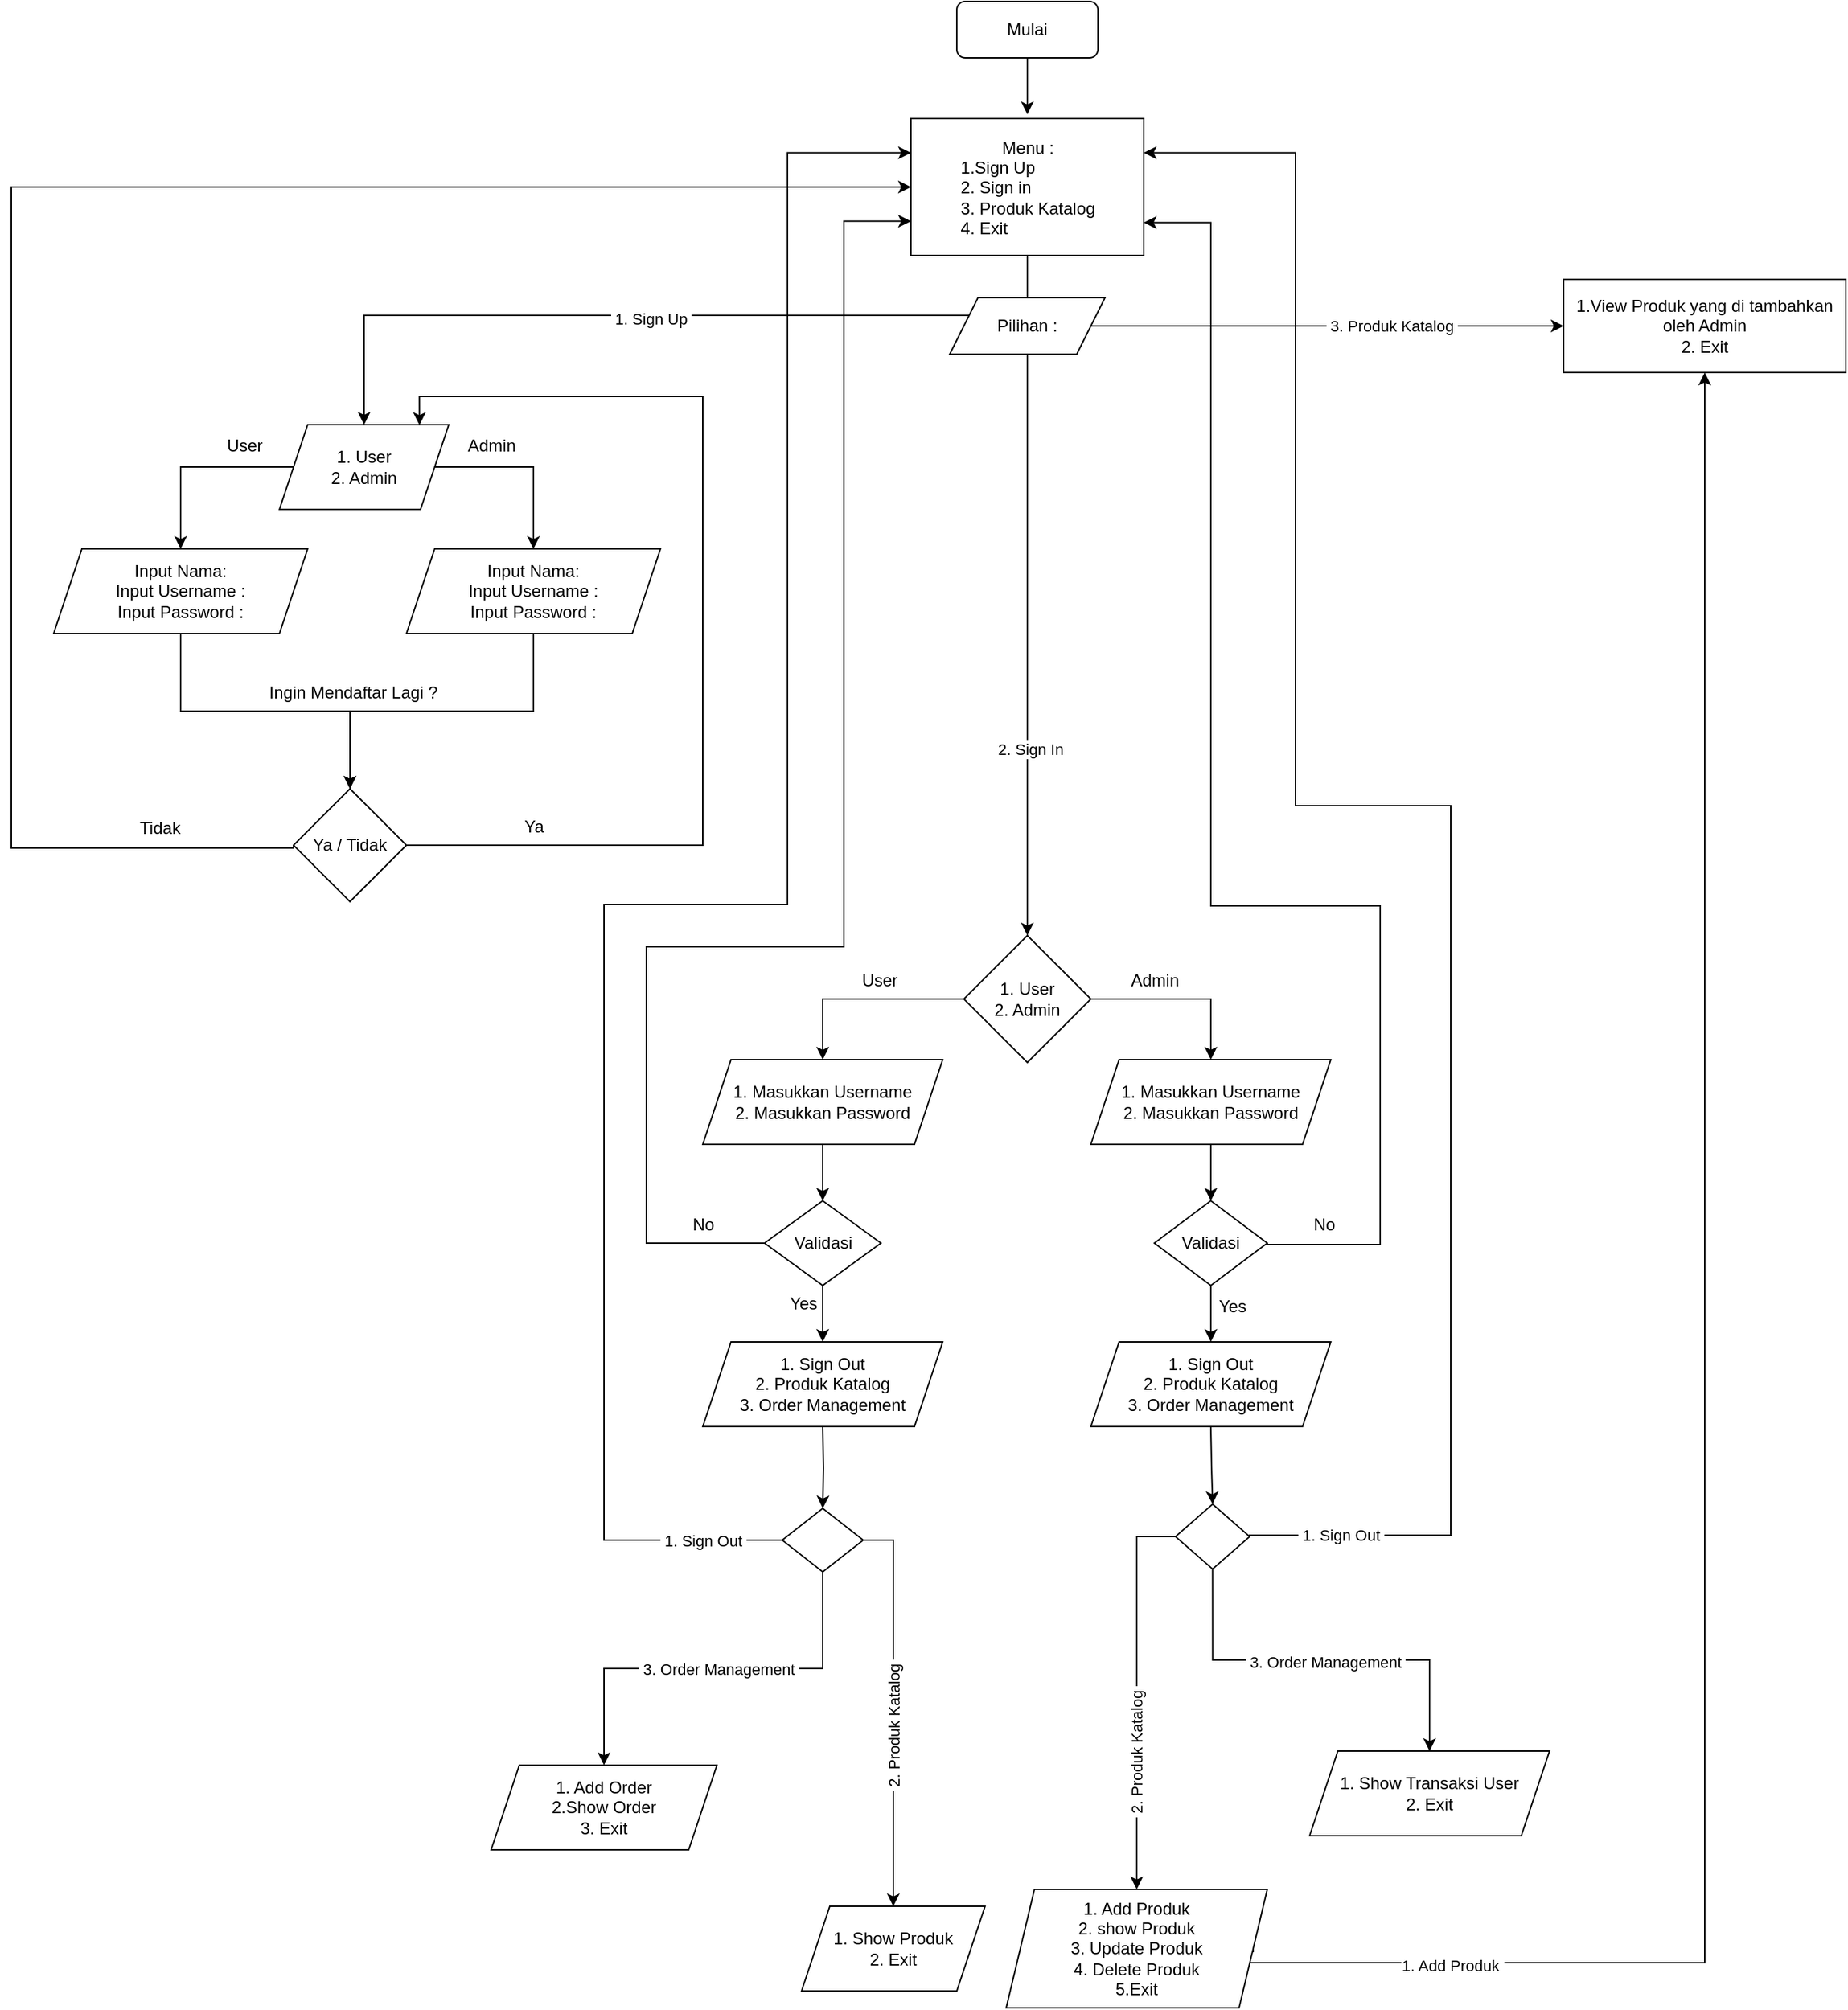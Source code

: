 <mxfile version="26.2.12">
  <diagram name="Halaman-1" id="pIA_jFUx949KRH7alEfZ">
    <mxGraphModel dx="2576" dy="1109" grid="1" gridSize="10" guides="1" tooltips="1" connect="1" arrows="1" fold="1" page="1" pageScale="1" pageWidth="827" pageHeight="1169" math="0" shadow="0">
      <root>
        <mxCell id="0" />
        <mxCell id="1" parent="0" />
        <mxCell id="zmf_kZrxa9GDJHeQNLPr-8" style="edgeStyle=orthogonalEdgeStyle;rounded=0;orthogonalLoop=1;jettySize=auto;html=1;exitX=0.5;exitY=1;exitDx=0;exitDy=0;" parent="1" source="zmf_kZrxa9GDJHeQNLPr-1" edge="1">
          <mxGeometry relative="1" as="geometry">
            <mxPoint x="380" y="190" as="targetPoint" />
          </mxGeometry>
        </mxCell>
        <mxCell id="zmf_kZrxa9GDJHeQNLPr-1" value="Mulai" style="rounded=1;whiteSpace=wrap;html=1;" parent="1" vertex="1">
          <mxGeometry x="330" y="110" width="100" height="40" as="geometry" />
        </mxCell>
        <mxCell id="zmf_kZrxa9GDJHeQNLPr-7" style="edgeStyle=orthogonalEdgeStyle;rounded=0;orthogonalLoop=1;jettySize=auto;html=1;exitX=0.5;exitY=1;exitDx=0;exitDy=0;" parent="1" source="zmf_kZrxa9GDJHeQNLPr-3" edge="1">
          <mxGeometry relative="1" as="geometry">
            <mxPoint x="380" y="340" as="targetPoint" />
          </mxGeometry>
        </mxCell>
        <mxCell id="zmf_kZrxa9GDJHeQNLPr-3" value="&lt;span style=&quot;text-align: left;&quot;&gt;Menu :&lt;/span&gt;&lt;div style=&quot;text-align: left;&quot;&gt;1.Sign Up&lt;/div&gt;&lt;div style=&quot;text-align: left;&quot;&gt;2. Sign in&lt;/div&gt;&lt;div style=&quot;text-align: left;&quot;&gt;3. Produk Katalog&lt;/div&gt;&lt;div style=&quot;text-align: left;&quot;&gt;4. Exit&lt;/div&gt;" style="rounded=0;whiteSpace=wrap;html=1;" parent="1" vertex="1">
          <mxGeometry x="297.5" y="193" width="165" height="97" as="geometry" />
        </mxCell>
        <mxCell id="zmf_kZrxa9GDJHeQNLPr-17" style="edgeStyle=orthogonalEdgeStyle;rounded=0;orthogonalLoop=1;jettySize=auto;html=1;exitX=0;exitY=0.25;exitDx=0;exitDy=0;entryX=0.5;entryY=0;entryDx=0;entryDy=0;" parent="1" source="zmf_kZrxa9GDJHeQNLPr-4" target="zmf_kZrxa9GDJHeQNLPr-10" edge="1">
          <mxGeometry relative="1" as="geometry" />
        </mxCell>
        <mxCell id="zmf_kZrxa9GDJHeQNLPr-125" value="&amp;nbsp;1. Sign Up&amp;nbsp;" style="edgeLabel;html=1;align=center;verticalAlign=middle;resizable=0;points=[];" parent="zmf_kZrxa9GDJHeQNLPr-17" vertex="1" connectable="0">
          <mxGeometry x="-0.107" y="2" relative="1" as="geometry">
            <mxPoint as="offset" />
          </mxGeometry>
        </mxCell>
        <mxCell id="zmf_kZrxa9GDJHeQNLPr-51" style="edgeStyle=orthogonalEdgeStyle;rounded=0;orthogonalLoop=1;jettySize=auto;html=1;exitX=0.5;exitY=1;exitDx=0;exitDy=0;" parent="1" source="zmf_kZrxa9GDJHeQNLPr-4" target="zmf_kZrxa9GDJHeQNLPr-50" edge="1">
          <mxGeometry relative="1" as="geometry" />
        </mxCell>
        <mxCell id="zmf_kZrxa9GDJHeQNLPr-121" value="&amp;nbsp;2. Sign In&amp;nbsp;" style="edgeLabel;html=1;align=center;verticalAlign=middle;resizable=0;points=[];rotation=0;" parent="zmf_kZrxa9GDJHeQNLPr-51" vertex="1" connectable="0">
          <mxGeometry x="0.357" y="2" relative="1" as="geometry">
            <mxPoint as="offset" />
          </mxGeometry>
        </mxCell>
        <mxCell id="zmf_kZrxa9GDJHeQNLPr-130" style="edgeStyle=orthogonalEdgeStyle;rounded=0;orthogonalLoop=1;jettySize=auto;html=1;exitX=1;exitY=0.5;exitDx=0;exitDy=0;entryX=0;entryY=0.5;entryDx=0;entryDy=0;" parent="1" source="zmf_kZrxa9GDJHeQNLPr-4" target="zmf_kZrxa9GDJHeQNLPr-129" edge="1">
          <mxGeometry relative="1" as="geometry" />
        </mxCell>
        <mxCell id="ye_q-mggJqqSbo6vWUP1-4" value="&amp;nbsp;3. Produk Katalog&amp;nbsp;" style="edgeLabel;html=1;align=center;verticalAlign=middle;resizable=0;points=[];" vertex="1" connectable="0" parent="zmf_kZrxa9GDJHeQNLPr-130">
          <mxGeometry x="0.049" relative="1" as="geometry">
            <mxPoint x="37" as="offset" />
          </mxGeometry>
        </mxCell>
        <mxCell id="zmf_kZrxa9GDJHeQNLPr-4" value="Pilihan :" style="shape=parallelogram;perimeter=parallelogramPerimeter;whiteSpace=wrap;html=1;fixedSize=1;" parent="1" vertex="1">
          <mxGeometry x="325" y="320" width="110" height="40" as="geometry" />
        </mxCell>
        <mxCell id="zmf_kZrxa9GDJHeQNLPr-21" style="edgeStyle=orthogonalEdgeStyle;rounded=0;orthogonalLoop=1;jettySize=auto;html=1;exitX=0;exitY=0.5;exitDx=0;exitDy=0;entryX=0.5;entryY=0;entryDx=0;entryDy=0;" parent="1" source="zmf_kZrxa9GDJHeQNLPr-10" target="zmf_kZrxa9GDJHeQNLPr-19" edge="1">
          <mxGeometry relative="1" as="geometry">
            <Array as="points">
              <mxPoint x="-220" y="440" />
            </Array>
          </mxGeometry>
        </mxCell>
        <mxCell id="zmf_kZrxa9GDJHeQNLPr-30" style="edgeStyle=orthogonalEdgeStyle;rounded=0;orthogonalLoop=1;jettySize=auto;html=1;exitX=1;exitY=0.5;exitDx=0;exitDy=0;entryX=0.5;entryY=0;entryDx=0;entryDy=0;" parent="1" source="zmf_kZrxa9GDJHeQNLPr-10" target="zmf_kZrxa9GDJHeQNLPr-20" edge="1">
          <mxGeometry relative="1" as="geometry">
            <Array as="points">
              <mxPoint x="30" y="440" />
            </Array>
          </mxGeometry>
        </mxCell>
        <mxCell id="zmf_kZrxa9GDJHeQNLPr-10" value="1. User&lt;div&gt;2. Admin&lt;/div&gt;" style="shape=parallelogram;perimeter=parallelogramPerimeter;whiteSpace=wrap;html=1;fixedSize=1;" parent="1" vertex="1">
          <mxGeometry x="-150" y="410" width="120" height="60" as="geometry" />
        </mxCell>
        <mxCell id="zmf_kZrxa9GDJHeQNLPr-34" style="edgeStyle=orthogonalEdgeStyle;rounded=0;orthogonalLoop=1;jettySize=auto;html=1;exitX=0.5;exitY=1;exitDx=0;exitDy=0;" parent="1" source="zmf_kZrxa9GDJHeQNLPr-19" target="zmf_kZrxa9GDJHeQNLPr-33" edge="1">
          <mxGeometry relative="1" as="geometry" />
        </mxCell>
        <mxCell id="zmf_kZrxa9GDJHeQNLPr-19" value="&lt;div&gt;&lt;br&gt;&lt;/div&gt;Input Nama:&lt;div&gt;Input Username :&lt;/div&gt;&lt;div&gt;Input Password :&lt;/div&gt;&lt;div&gt;&lt;br&gt;&lt;/div&gt;" style="shape=parallelogram;perimeter=parallelogramPerimeter;whiteSpace=wrap;html=1;fixedSize=1;" parent="1" vertex="1">
          <mxGeometry x="-310" y="498" width="180" height="60" as="geometry" />
        </mxCell>
        <mxCell id="zmf_kZrxa9GDJHeQNLPr-36" style="edgeStyle=orthogonalEdgeStyle;rounded=0;orthogonalLoop=1;jettySize=auto;html=1;exitX=0.5;exitY=1;exitDx=0;exitDy=0;entryX=0.5;entryY=0;entryDx=0;entryDy=0;" parent="1" source="zmf_kZrxa9GDJHeQNLPr-20" target="zmf_kZrxa9GDJHeQNLPr-33" edge="1">
          <mxGeometry relative="1" as="geometry" />
        </mxCell>
        <mxCell id="zmf_kZrxa9GDJHeQNLPr-20" value="&lt;div&gt;Input Nama:&lt;br&gt;&lt;/div&gt;&lt;div&gt;Input Username :&lt;/div&gt;&lt;div&gt;Input Password :&lt;/div&gt;" style="shape=parallelogram;perimeter=parallelogramPerimeter;whiteSpace=wrap;html=1;fixedSize=1;" parent="1" vertex="1">
          <mxGeometry x="-60" y="498" width="180" height="60" as="geometry" />
        </mxCell>
        <mxCell id="zmf_kZrxa9GDJHeQNLPr-31" value="User" style="text;html=1;align=center;verticalAlign=middle;resizable=0;points=[];autosize=1;strokeColor=none;fillColor=none;" parent="1" vertex="1">
          <mxGeometry x="-200" y="410" width="50" height="30" as="geometry" />
        </mxCell>
        <mxCell id="zmf_kZrxa9GDJHeQNLPr-32" value="Admin" style="text;html=1;align=center;verticalAlign=middle;resizable=0;points=[];autosize=1;strokeColor=none;fillColor=none;" parent="1" vertex="1">
          <mxGeometry x="-30" y="410" width="60" height="30" as="geometry" />
        </mxCell>
        <mxCell id="zmf_kZrxa9GDJHeQNLPr-40" style="edgeStyle=orthogonalEdgeStyle;rounded=0;orthogonalLoop=1;jettySize=auto;html=1;exitX=0;exitY=0.5;exitDx=0;exitDy=0;entryX=0;entryY=0.5;entryDx=0;entryDy=0;" parent="1" source="zmf_kZrxa9GDJHeQNLPr-33" target="zmf_kZrxa9GDJHeQNLPr-3" edge="1">
          <mxGeometry relative="1" as="geometry">
            <Array as="points">
              <mxPoint x="-140" y="710" />
              <mxPoint x="-340" y="710" />
              <mxPoint x="-340" y="242" />
            </Array>
          </mxGeometry>
        </mxCell>
        <mxCell id="zmf_kZrxa9GDJHeQNLPr-33" value="Ya / Tidak" style="rhombus;whiteSpace=wrap;html=1;" parent="1" vertex="1">
          <mxGeometry x="-140" y="668" width="80" height="80" as="geometry" />
        </mxCell>
        <mxCell id="zmf_kZrxa9GDJHeQNLPr-39" style="edgeStyle=orthogonalEdgeStyle;rounded=0;orthogonalLoop=1;jettySize=auto;html=1;exitX=1;exitY=0.5;exitDx=0;exitDy=0;entryX=0.827;entryY=0.004;entryDx=0;entryDy=0;entryPerimeter=0;" parent="1" source="zmf_kZrxa9GDJHeQNLPr-33" target="zmf_kZrxa9GDJHeQNLPr-10" edge="1">
          <mxGeometry relative="1" as="geometry">
            <Array as="points">
              <mxPoint x="150" y="708" />
              <mxPoint x="150" y="390" />
              <mxPoint x="-51" y="390" />
            </Array>
          </mxGeometry>
        </mxCell>
        <mxCell id="zmf_kZrxa9GDJHeQNLPr-41" value="Ingin Mendaftar Lagi ?" style="text;html=1;align=center;verticalAlign=middle;resizable=0;points=[];autosize=1;strokeColor=none;fillColor=none;" parent="1" vertex="1">
          <mxGeometry x="-168" y="585" width="140" height="30" as="geometry" />
        </mxCell>
        <mxCell id="zmf_kZrxa9GDJHeQNLPr-42" value="Ya" style="text;html=1;align=center;verticalAlign=middle;resizable=0;points=[];autosize=1;strokeColor=none;fillColor=none;" parent="1" vertex="1">
          <mxGeometry x="10" y="680" width="40" height="30" as="geometry" />
        </mxCell>
        <mxCell id="zmf_kZrxa9GDJHeQNLPr-43" value="Tidak" style="text;html=1;align=center;verticalAlign=middle;resizable=0;points=[];autosize=1;strokeColor=none;fillColor=none;" parent="1" vertex="1">
          <mxGeometry x="-260" y="681" width="50" height="30" as="geometry" />
        </mxCell>
        <mxCell id="zmf_kZrxa9GDJHeQNLPr-54" style="edgeStyle=orthogonalEdgeStyle;rounded=0;orthogonalLoop=1;jettySize=auto;html=1;exitX=0;exitY=0.5;exitDx=0;exitDy=0;entryX=0.5;entryY=0;entryDx=0;entryDy=0;" parent="1" source="zmf_kZrxa9GDJHeQNLPr-50" target="zmf_kZrxa9GDJHeQNLPr-53" edge="1">
          <mxGeometry relative="1" as="geometry" />
        </mxCell>
        <mxCell id="zmf_kZrxa9GDJHeQNLPr-56" style="edgeStyle=orthogonalEdgeStyle;rounded=0;orthogonalLoop=1;jettySize=auto;html=1;exitX=1;exitY=0.5;exitDx=0;exitDy=0;" parent="1" source="zmf_kZrxa9GDJHeQNLPr-50" target="zmf_kZrxa9GDJHeQNLPr-55" edge="1">
          <mxGeometry relative="1" as="geometry" />
        </mxCell>
        <mxCell id="zmf_kZrxa9GDJHeQNLPr-50" value="1. User&lt;div&gt;2. Admin&lt;/div&gt;" style="rhombus;whiteSpace=wrap;html=1;" parent="1" vertex="1">
          <mxGeometry x="335" y="772" width="90" height="90" as="geometry" />
        </mxCell>
        <mxCell id="zmf_kZrxa9GDJHeQNLPr-65" style="edgeStyle=orthogonalEdgeStyle;rounded=0;orthogonalLoop=1;jettySize=auto;html=1;exitX=0.5;exitY=1;exitDx=0;exitDy=0;entryX=0.5;entryY=0;entryDx=0;entryDy=0;" parent="1" source="zmf_kZrxa9GDJHeQNLPr-53" target="zmf_kZrxa9GDJHeQNLPr-63" edge="1">
          <mxGeometry relative="1" as="geometry" />
        </mxCell>
        <mxCell id="zmf_kZrxa9GDJHeQNLPr-53" value="1. Masukkan Username&lt;div&gt;2. Masukkan Password&lt;/div&gt;" style="shape=parallelogram;perimeter=parallelogramPerimeter;whiteSpace=wrap;html=1;fixedSize=1;" parent="1" vertex="1">
          <mxGeometry x="150" y="860" width="170" height="60" as="geometry" />
        </mxCell>
        <mxCell id="zmf_kZrxa9GDJHeQNLPr-73" style="edgeStyle=orthogonalEdgeStyle;rounded=0;orthogonalLoop=1;jettySize=auto;html=1;exitX=0.5;exitY=1;exitDx=0;exitDy=0;entryX=0.5;entryY=0;entryDx=0;entryDy=0;" parent="1" source="zmf_kZrxa9GDJHeQNLPr-55" target="zmf_kZrxa9GDJHeQNLPr-72" edge="1">
          <mxGeometry relative="1" as="geometry" />
        </mxCell>
        <mxCell id="zmf_kZrxa9GDJHeQNLPr-55" value="1. Masukkan Username&lt;div&gt;2. Masukkan Password&lt;/div&gt;" style="shape=parallelogram;perimeter=parallelogramPerimeter;whiteSpace=wrap;html=1;fixedSize=1;" parent="1" vertex="1">
          <mxGeometry x="425" y="860" width="170" height="60" as="geometry" />
        </mxCell>
        <mxCell id="zmf_kZrxa9GDJHeQNLPr-57" value="User" style="text;html=1;align=center;verticalAlign=middle;resizable=0;points=[];autosize=1;strokeColor=none;fillColor=none;" parent="1" vertex="1">
          <mxGeometry x="250" y="789" width="50" height="30" as="geometry" />
        </mxCell>
        <mxCell id="zmf_kZrxa9GDJHeQNLPr-58" value="Admin" style="text;html=1;align=center;verticalAlign=middle;resizable=0;points=[];autosize=1;strokeColor=none;fillColor=none;" parent="1" vertex="1">
          <mxGeometry x="440" y="789" width="60" height="30" as="geometry" />
        </mxCell>
        <mxCell id="zmf_kZrxa9GDJHeQNLPr-87" style="edgeStyle=orthogonalEdgeStyle;rounded=0;orthogonalLoop=1;jettySize=auto;html=1;exitX=0.5;exitY=1;exitDx=0;exitDy=0;entryX=0.5;entryY=0;entryDx=0;entryDy=0;" parent="1" target="zmf_kZrxa9GDJHeQNLPr-81" edge="1">
          <mxGeometry relative="1" as="geometry">
            <mxPoint x="235" y="1120" as="sourcePoint" />
          </mxGeometry>
        </mxCell>
        <mxCell id="zmf_kZrxa9GDJHeQNLPr-67" style="edgeStyle=orthogonalEdgeStyle;rounded=0;orthogonalLoop=1;jettySize=auto;html=1;exitX=0.5;exitY=1;exitDx=0;exitDy=0;entryX=0.5;entryY=0;entryDx=0;entryDy=0;" parent="1" source="zmf_kZrxa9GDJHeQNLPr-63" edge="1">
          <mxGeometry relative="1" as="geometry">
            <mxPoint x="235" y="1060" as="targetPoint" />
          </mxGeometry>
        </mxCell>
        <mxCell id="zmf_kZrxa9GDJHeQNLPr-71" style="edgeStyle=orthogonalEdgeStyle;rounded=0;orthogonalLoop=1;jettySize=auto;html=1;exitX=0;exitY=0.5;exitDx=0;exitDy=0;entryX=0;entryY=0.75;entryDx=0;entryDy=0;" parent="1" source="zmf_kZrxa9GDJHeQNLPr-63" target="zmf_kZrxa9GDJHeQNLPr-3" edge="1">
          <mxGeometry relative="1" as="geometry">
            <Array as="points">
              <mxPoint x="110" y="990" />
              <mxPoint x="110" y="780" />
              <mxPoint x="250" y="780" />
              <mxPoint x="250" y="266" />
            </Array>
          </mxGeometry>
        </mxCell>
        <mxCell id="zmf_kZrxa9GDJHeQNLPr-63" value="Validasi" style="rhombus;whiteSpace=wrap;html=1;" parent="1" vertex="1">
          <mxGeometry x="193.75" y="960" width="82.5" height="60" as="geometry" />
        </mxCell>
        <mxCell id="zmf_kZrxa9GDJHeQNLPr-69" value="Yes" style="text;html=1;align=center;verticalAlign=middle;resizable=0;points=[];autosize=1;strokeColor=none;fillColor=none;" parent="1" vertex="1">
          <mxGeometry x="201" y="1018" width="40" height="30" as="geometry" />
        </mxCell>
        <mxCell id="zmf_kZrxa9GDJHeQNLPr-70" value="No" style="text;html=1;align=center;verticalAlign=middle;resizable=0;points=[];autosize=1;strokeColor=none;fillColor=none;" parent="1" vertex="1">
          <mxGeometry x="130" y="962" width="40" height="30" as="geometry" />
        </mxCell>
        <mxCell id="zmf_kZrxa9GDJHeQNLPr-76" style="edgeStyle=orthogonalEdgeStyle;rounded=0;orthogonalLoop=1;jettySize=auto;html=1;exitX=0.5;exitY=1;exitDx=0;exitDy=0;entryX=0.5;entryY=0;entryDx=0;entryDy=0;" parent="1" source="zmf_kZrxa9GDJHeQNLPr-72" edge="1">
          <mxGeometry relative="1" as="geometry">
            <mxPoint x="510" y="1060" as="targetPoint" />
          </mxGeometry>
        </mxCell>
        <mxCell id="zmf_kZrxa9GDJHeQNLPr-78" style="edgeStyle=orthogonalEdgeStyle;rounded=0;orthogonalLoop=1;jettySize=auto;html=1;exitX=1;exitY=0.5;exitDx=0;exitDy=0;entryX=1;entryY=0.75;entryDx=0;entryDy=0;" parent="1" source="zmf_kZrxa9GDJHeQNLPr-72" edge="1">
          <mxGeometry relative="1" as="geometry">
            <mxPoint x="605" y="991" as="sourcePoint" />
            <mxPoint x="462.5" y="266.75" as="targetPoint" />
            <Array as="points">
              <mxPoint x="630" y="991" />
              <mxPoint x="630" y="751" />
              <mxPoint x="510" y="751" />
              <mxPoint x="510" y="267" />
            </Array>
          </mxGeometry>
        </mxCell>
        <mxCell id="zmf_kZrxa9GDJHeQNLPr-72" value="Validasi" style="rhombus;whiteSpace=wrap;html=1;" parent="1" vertex="1">
          <mxGeometry x="470" y="960" width="80" height="60" as="geometry" />
        </mxCell>
        <mxCell id="zmf_kZrxa9GDJHeQNLPr-88" style="edgeStyle=orthogonalEdgeStyle;rounded=0;orthogonalLoop=1;jettySize=auto;html=1;exitX=0.5;exitY=1;exitDx=0;exitDy=0;" parent="1" target="zmf_kZrxa9GDJHeQNLPr-83" edge="1">
          <mxGeometry relative="1" as="geometry">
            <mxPoint x="510" y="1120" as="sourcePoint" />
          </mxGeometry>
        </mxCell>
        <mxCell id="zmf_kZrxa9GDJHeQNLPr-79" value="No" style="text;html=1;align=center;verticalAlign=middle;resizable=0;points=[];autosize=1;strokeColor=none;fillColor=none;" parent="1" vertex="1">
          <mxGeometry x="570" y="962" width="40" height="30" as="geometry" />
        </mxCell>
        <mxCell id="zmf_kZrxa9GDJHeQNLPr-80" value="Yes" style="text;html=1;align=center;verticalAlign=middle;resizable=0;points=[];autosize=1;strokeColor=none;fillColor=none;" parent="1" vertex="1">
          <mxGeometry x="505" y="1020" width="40" height="30" as="geometry" />
        </mxCell>
        <mxCell id="zmf_kZrxa9GDJHeQNLPr-89" style="edgeStyle=orthogonalEdgeStyle;rounded=0;orthogonalLoop=1;jettySize=auto;html=1;exitX=0;exitY=0.5;exitDx=0;exitDy=0;entryX=0;entryY=0.25;entryDx=0;entryDy=0;" parent="1" source="zmf_kZrxa9GDJHeQNLPr-81" target="zmf_kZrxa9GDJHeQNLPr-3" edge="1">
          <mxGeometry relative="1" as="geometry">
            <Array as="points">
              <mxPoint x="80" y="1200" />
              <mxPoint x="80" y="750" />
              <mxPoint x="210" y="750" />
              <mxPoint x="210" y="217" />
            </Array>
          </mxGeometry>
        </mxCell>
        <mxCell id="zmf_kZrxa9GDJHeQNLPr-119" value="&amp;nbsp;1. Sign Out&amp;nbsp;" style="edgeLabel;html=1;align=center;verticalAlign=middle;resizable=0;points=[];" parent="zmf_kZrxa9GDJHeQNLPr-89" vertex="1" connectable="0">
          <mxGeometry x="-0.948" y="2" relative="1" as="geometry">
            <mxPoint x="-22" y="-2" as="offset" />
          </mxGeometry>
        </mxCell>
        <mxCell id="zmf_kZrxa9GDJHeQNLPr-105" style="edgeStyle=orthogonalEdgeStyle;rounded=0;orthogonalLoop=1;jettySize=auto;html=1;exitX=1;exitY=0.5;exitDx=0;exitDy=0;entryX=0.5;entryY=0;entryDx=0;entryDy=0;" parent="1" source="zmf_kZrxa9GDJHeQNLPr-81" target="zmf_kZrxa9GDJHeQNLPr-102" edge="1">
          <mxGeometry relative="1" as="geometry" />
        </mxCell>
        <mxCell id="zmf_kZrxa9GDJHeQNLPr-117" value="&amp;nbsp;2. Produk Katalog&amp;nbsp;" style="edgeLabel;html=1;align=center;verticalAlign=middle;resizable=0;points=[];rotation=-90;" parent="zmf_kZrxa9GDJHeQNLPr-105" vertex="1" connectable="0">
          <mxGeometry x="-0.017" y="-2" relative="1" as="geometry">
            <mxPoint x="2" y="15" as="offset" />
          </mxGeometry>
        </mxCell>
        <mxCell id="zmf_kZrxa9GDJHeQNLPr-106" style="edgeStyle=orthogonalEdgeStyle;rounded=0;orthogonalLoop=1;jettySize=auto;html=1;exitX=0.5;exitY=1;exitDx=0;exitDy=0;" parent="1" source="zmf_kZrxa9GDJHeQNLPr-81" target="zmf_kZrxa9GDJHeQNLPr-92" edge="1">
          <mxGeometry relative="1" as="geometry" />
        </mxCell>
        <mxCell id="zmf_kZrxa9GDJHeQNLPr-118" value="&amp;nbsp;3. Order Management&amp;nbsp;" style="edgeLabel;html=1;align=center;verticalAlign=middle;resizable=0;points=[];" parent="zmf_kZrxa9GDJHeQNLPr-106" vertex="1" connectable="0">
          <mxGeometry x="0.199" relative="1" as="geometry">
            <mxPoint x="32" as="offset" />
          </mxGeometry>
        </mxCell>
        <mxCell id="zmf_kZrxa9GDJHeQNLPr-81" value="" style="rhombus;whiteSpace=wrap;html=1;rounded=0;" parent="1" vertex="1">
          <mxGeometry x="206.32" y="1178" width="57.37" height="45" as="geometry" />
        </mxCell>
        <mxCell id="zmf_kZrxa9GDJHeQNLPr-99" style="edgeStyle=orthogonalEdgeStyle;rounded=0;orthogonalLoop=1;jettySize=auto;html=1;exitX=1;exitY=0.5;exitDx=0;exitDy=0;entryX=1;entryY=0.25;entryDx=0;entryDy=0;" parent="1" source="zmf_kZrxa9GDJHeQNLPr-83" target="zmf_kZrxa9GDJHeQNLPr-3" edge="1">
          <mxGeometry relative="1" as="geometry">
            <Array as="points">
              <mxPoint x="680" y="1197" />
              <mxPoint x="680" y="680" />
              <mxPoint x="570" y="680" />
              <mxPoint x="570" y="217" />
            </Array>
          </mxGeometry>
        </mxCell>
        <mxCell id="zmf_kZrxa9GDJHeQNLPr-120" value="&amp;nbsp;1. Sign Out&amp;nbsp;" style="edgeLabel;html=1;align=center;verticalAlign=middle;resizable=0;points=[];" parent="zmf_kZrxa9GDJHeQNLPr-99" vertex="1" connectable="0">
          <mxGeometry x="-0.873" y="2" relative="1" as="geometry">
            <mxPoint x="-20" y="2" as="offset" />
          </mxGeometry>
        </mxCell>
        <mxCell id="zmf_kZrxa9GDJHeQNLPr-111" style="edgeStyle=orthogonalEdgeStyle;rounded=0;orthogonalLoop=1;jettySize=auto;html=1;exitX=0.5;exitY=1;exitDx=0;exitDy=0;" parent="1" source="zmf_kZrxa9GDJHeQNLPr-83" target="zmf_kZrxa9GDJHeQNLPr-108" edge="1">
          <mxGeometry relative="1" as="geometry" />
        </mxCell>
        <mxCell id="zmf_kZrxa9GDJHeQNLPr-116" value="&amp;nbsp;3. Order Management&amp;nbsp;" style="edgeLabel;html=1;align=center;verticalAlign=middle;resizable=0;points=[];" parent="zmf_kZrxa9GDJHeQNLPr-111" vertex="1" connectable="0">
          <mxGeometry x="-0.133" y="-1" relative="1" as="geometry">
            <mxPoint x="21" as="offset" />
          </mxGeometry>
        </mxCell>
        <mxCell id="zmf_kZrxa9GDJHeQNLPr-113" style="edgeStyle=orthogonalEdgeStyle;rounded=0;orthogonalLoop=1;jettySize=auto;html=1;exitX=0;exitY=0.5;exitDx=0;exitDy=0;" parent="1" source="zmf_kZrxa9GDJHeQNLPr-83" target="zmf_kZrxa9GDJHeQNLPr-94" edge="1">
          <mxGeometry relative="1" as="geometry" />
        </mxCell>
        <mxCell id="zmf_kZrxa9GDJHeQNLPr-115" value="&amp;nbsp;2. Produk Katalog&amp;nbsp;" style="edgeLabel;html=1;align=center;verticalAlign=middle;resizable=0;points=[];rotation=-90;" parent="zmf_kZrxa9GDJHeQNLPr-113" vertex="1" connectable="0">
          <mxGeometry x="0.764" y="1" relative="1" as="geometry">
            <mxPoint x="-1" y="-64" as="offset" />
          </mxGeometry>
        </mxCell>
        <mxCell id="zmf_kZrxa9GDJHeQNLPr-83" value="" style="rhombus;whiteSpace=wrap;html=1;rounded=0;" parent="1" vertex="1">
          <mxGeometry x="485" y="1175" width="52.5" height="46" as="geometry" />
        </mxCell>
        <mxCell id="zmf_kZrxa9GDJHeQNLPr-91" value="1. Sign Out&lt;div&gt;2. Produk Katalog&lt;/div&gt;&lt;div&gt;3. Order Management&lt;/div&gt;" style="shape=parallelogram;perimeter=parallelogramPerimeter;whiteSpace=wrap;html=1;fixedSize=1;" parent="1" vertex="1">
          <mxGeometry x="150" y="1060" width="170" height="60" as="geometry" />
        </mxCell>
        <mxCell id="zmf_kZrxa9GDJHeQNLPr-92" value="1. Add Order&lt;div&gt;2.Show Order&lt;/div&gt;&lt;div&gt;3. Exit&lt;/div&gt;" style="shape=parallelogram;perimeter=parallelogramPerimeter;whiteSpace=wrap;html=1;fixedSize=1;" parent="1" vertex="1">
          <mxGeometry y="1360" width="160" height="60" as="geometry" />
        </mxCell>
        <mxCell id="ye_q-mggJqqSbo6vWUP1-1" style="edgeStyle=orthogonalEdgeStyle;rounded=0;orthogonalLoop=1;jettySize=auto;html=1;exitX=1;exitY=0.5;exitDx=0;exitDy=0;entryX=0.5;entryY=1;entryDx=0;entryDy=0;" edge="1" parent="1" source="zmf_kZrxa9GDJHeQNLPr-94" target="zmf_kZrxa9GDJHeQNLPr-129">
          <mxGeometry relative="1" as="geometry">
            <mxPoint x="837.5" y="420" as="targetPoint" />
            <mxPoint x="537.5" y="1472.0" as="sourcePoint" />
            <Array as="points">
              <mxPoint x="537" y="1492" />
              <mxPoint x="537" y="1500" />
              <mxPoint x="860" y="1500" />
            </Array>
          </mxGeometry>
        </mxCell>
        <mxCell id="ye_q-mggJqqSbo6vWUP1-3" value="1. Add Produk&amp;nbsp;" style="edgeLabel;html=1;align=center;verticalAlign=middle;resizable=0;points=[];" vertex="1" connectable="0" parent="ye_q-mggJqqSbo6vWUP1-1">
          <mxGeometry x="-0.786" y="-2" relative="1" as="geometry">
            <mxPoint as="offset" />
          </mxGeometry>
        </mxCell>
        <mxCell id="zmf_kZrxa9GDJHeQNLPr-94" value="1. Add Produk&lt;div&gt;2. show Produk&lt;/div&gt;&lt;div&gt;3. Update Produk&lt;/div&gt;&lt;div&gt;4. Delete Produk&lt;/div&gt;&lt;div&gt;5.Exit&lt;/div&gt;" style="shape=parallelogram;perimeter=parallelogramPerimeter;whiteSpace=wrap;html=1;fixedSize=1;" parent="1" vertex="1">
          <mxGeometry x="365" y="1448" width="185" height="84" as="geometry" />
        </mxCell>
        <mxCell id="zmf_kZrxa9GDJHeQNLPr-97" value="1. Sign Out&lt;div&gt;2. Produk Katalog&lt;/div&gt;&lt;div&gt;3. Order Management&lt;/div&gt;" style="shape=parallelogram;perimeter=parallelogramPerimeter;whiteSpace=wrap;html=1;fixedSize=1;" parent="1" vertex="1">
          <mxGeometry x="425" y="1060" width="170" height="60" as="geometry" />
        </mxCell>
        <mxCell id="zmf_kZrxa9GDJHeQNLPr-102" value="1. Show Produk&lt;div&gt;2. Exit&lt;/div&gt;" style="shape=parallelogram;perimeter=parallelogramPerimeter;whiteSpace=wrap;html=1;fixedSize=1;" parent="1" vertex="1">
          <mxGeometry x="220" y="1460" width="130" height="60" as="geometry" />
        </mxCell>
        <mxCell id="zmf_kZrxa9GDJHeQNLPr-108" value="1. Show Transaksi User&lt;div&gt;2. Exit&lt;/div&gt;" style="shape=parallelogram;perimeter=parallelogramPerimeter;whiteSpace=wrap;html=1;fixedSize=1;" parent="1" vertex="1">
          <mxGeometry x="580" y="1350" width="170" height="60" as="geometry" />
        </mxCell>
        <mxCell id="zmf_kZrxa9GDJHeQNLPr-129" value="1.View Produk yang di tambahkan oleh Admin&lt;div&gt;2. Exit&lt;/div&gt;" style="rounded=0;whiteSpace=wrap;html=1;" parent="1" vertex="1">
          <mxGeometry x="760" y="307" width="200" height="66" as="geometry" />
        </mxCell>
      </root>
    </mxGraphModel>
  </diagram>
</mxfile>
